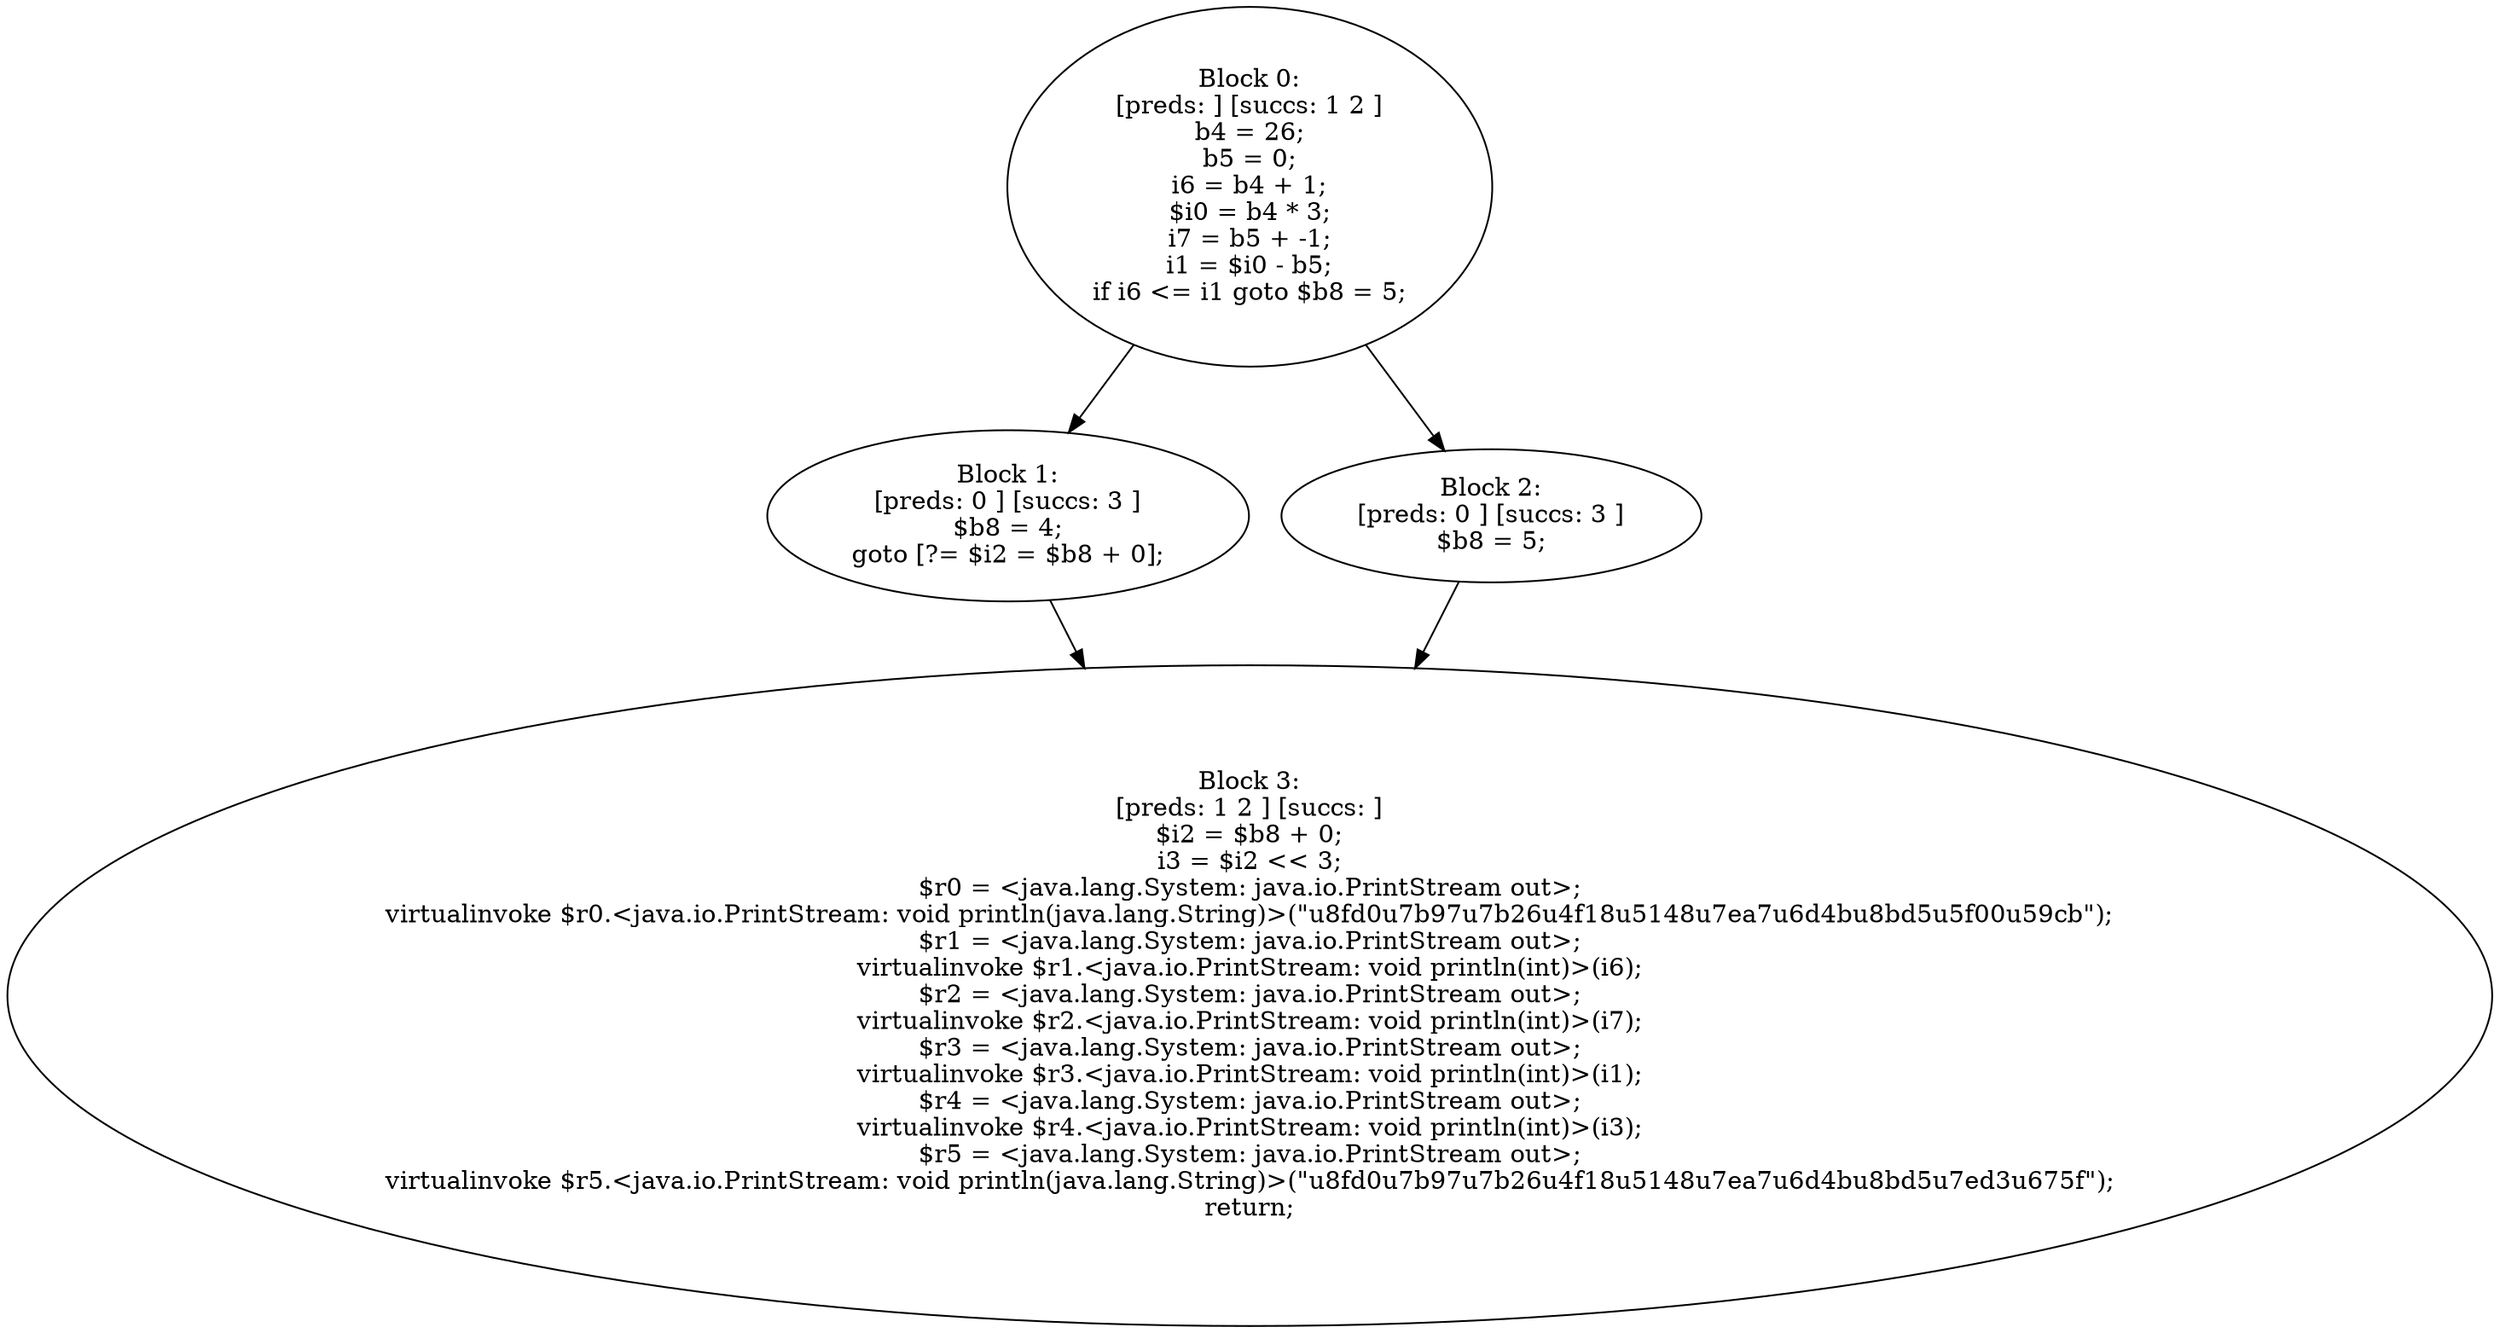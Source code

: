 digraph "unitGraph" {
    "Block 0:
[preds: ] [succs: 1 2 ]
b4 = 26;
b5 = 0;
i6 = b4 + 1;
$i0 = b4 * 3;
i7 = b5 + -1;
i1 = $i0 - b5;
if i6 <= i1 goto $b8 = 5;
"
    "Block 1:
[preds: 0 ] [succs: 3 ]
$b8 = 4;
goto [?= $i2 = $b8 + 0];
"
    "Block 2:
[preds: 0 ] [succs: 3 ]
$b8 = 5;
"
    "Block 3:
[preds: 1 2 ] [succs: ]
$i2 = $b8 + 0;
i3 = $i2 << 3;
$r0 = <java.lang.System: java.io.PrintStream out>;
virtualinvoke $r0.<java.io.PrintStream: void println(java.lang.String)>(\"\u8fd0\u7b97\u7b26\u4f18\u5148\u7ea7\u6d4b\u8bd5\u5f00\u59cb\");
$r1 = <java.lang.System: java.io.PrintStream out>;
virtualinvoke $r1.<java.io.PrintStream: void println(int)>(i6);
$r2 = <java.lang.System: java.io.PrintStream out>;
virtualinvoke $r2.<java.io.PrintStream: void println(int)>(i7);
$r3 = <java.lang.System: java.io.PrintStream out>;
virtualinvoke $r3.<java.io.PrintStream: void println(int)>(i1);
$r4 = <java.lang.System: java.io.PrintStream out>;
virtualinvoke $r4.<java.io.PrintStream: void println(int)>(i3);
$r5 = <java.lang.System: java.io.PrintStream out>;
virtualinvoke $r5.<java.io.PrintStream: void println(java.lang.String)>(\"\u8fd0\u7b97\u7b26\u4f18\u5148\u7ea7\u6d4b\u8bd5\u7ed3\u675f\");
return;
"
    "Block 0:
[preds: ] [succs: 1 2 ]
b4 = 26;
b5 = 0;
i6 = b4 + 1;
$i0 = b4 * 3;
i7 = b5 + -1;
i1 = $i0 - b5;
if i6 <= i1 goto $b8 = 5;
"->"Block 1:
[preds: 0 ] [succs: 3 ]
$b8 = 4;
goto [?= $i2 = $b8 + 0];
";
    "Block 0:
[preds: ] [succs: 1 2 ]
b4 = 26;
b5 = 0;
i6 = b4 + 1;
$i0 = b4 * 3;
i7 = b5 + -1;
i1 = $i0 - b5;
if i6 <= i1 goto $b8 = 5;
"->"Block 2:
[preds: 0 ] [succs: 3 ]
$b8 = 5;
";
    "Block 1:
[preds: 0 ] [succs: 3 ]
$b8 = 4;
goto [?= $i2 = $b8 + 0];
"->"Block 3:
[preds: 1 2 ] [succs: ]
$i2 = $b8 + 0;
i3 = $i2 << 3;
$r0 = <java.lang.System: java.io.PrintStream out>;
virtualinvoke $r0.<java.io.PrintStream: void println(java.lang.String)>(\"\u8fd0\u7b97\u7b26\u4f18\u5148\u7ea7\u6d4b\u8bd5\u5f00\u59cb\");
$r1 = <java.lang.System: java.io.PrintStream out>;
virtualinvoke $r1.<java.io.PrintStream: void println(int)>(i6);
$r2 = <java.lang.System: java.io.PrintStream out>;
virtualinvoke $r2.<java.io.PrintStream: void println(int)>(i7);
$r3 = <java.lang.System: java.io.PrintStream out>;
virtualinvoke $r3.<java.io.PrintStream: void println(int)>(i1);
$r4 = <java.lang.System: java.io.PrintStream out>;
virtualinvoke $r4.<java.io.PrintStream: void println(int)>(i3);
$r5 = <java.lang.System: java.io.PrintStream out>;
virtualinvoke $r5.<java.io.PrintStream: void println(java.lang.String)>(\"\u8fd0\u7b97\u7b26\u4f18\u5148\u7ea7\u6d4b\u8bd5\u7ed3\u675f\");
return;
";
    "Block 2:
[preds: 0 ] [succs: 3 ]
$b8 = 5;
"->"Block 3:
[preds: 1 2 ] [succs: ]
$i2 = $b8 + 0;
i3 = $i2 << 3;
$r0 = <java.lang.System: java.io.PrintStream out>;
virtualinvoke $r0.<java.io.PrintStream: void println(java.lang.String)>(\"\u8fd0\u7b97\u7b26\u4f18\u5148\u7ea7\u6d4b\u8bd5\u5f00\u59cb\");
$r1 = <java.lang.System: java.io.PrintStream out>;
virtualinvoke $r1.<java.io.PrintStream: void println(int)>(i6);
$r2 = <java.lang.System: java.io.PrintStream out>;
virtualinvoke $r2.<java.io.PrintStream: void println(int)>(i7);
$r3 = <java.lang.System: java.io.PrintStream out>;
virtualinvoke $r3.<java.io.PrintStream: void println(int)>(i1);
$r4 = <java.lang.System: java.io.PrintStream out>;
virtualinvoke $r4.<java.io.PrintStream: void println(int)>(i3);
$r5 = <java.lang.System: java.io.PrintStream out>;
virtualinvoke $r5.<java.io.PrintStream: void println(java.lang.String)>(\"\u8fd0\u7b97\u7b26\u4f18\u5148\u7ea7\u6d4b\u8bd5\u7ed3\u675f\");
return;
";
}
